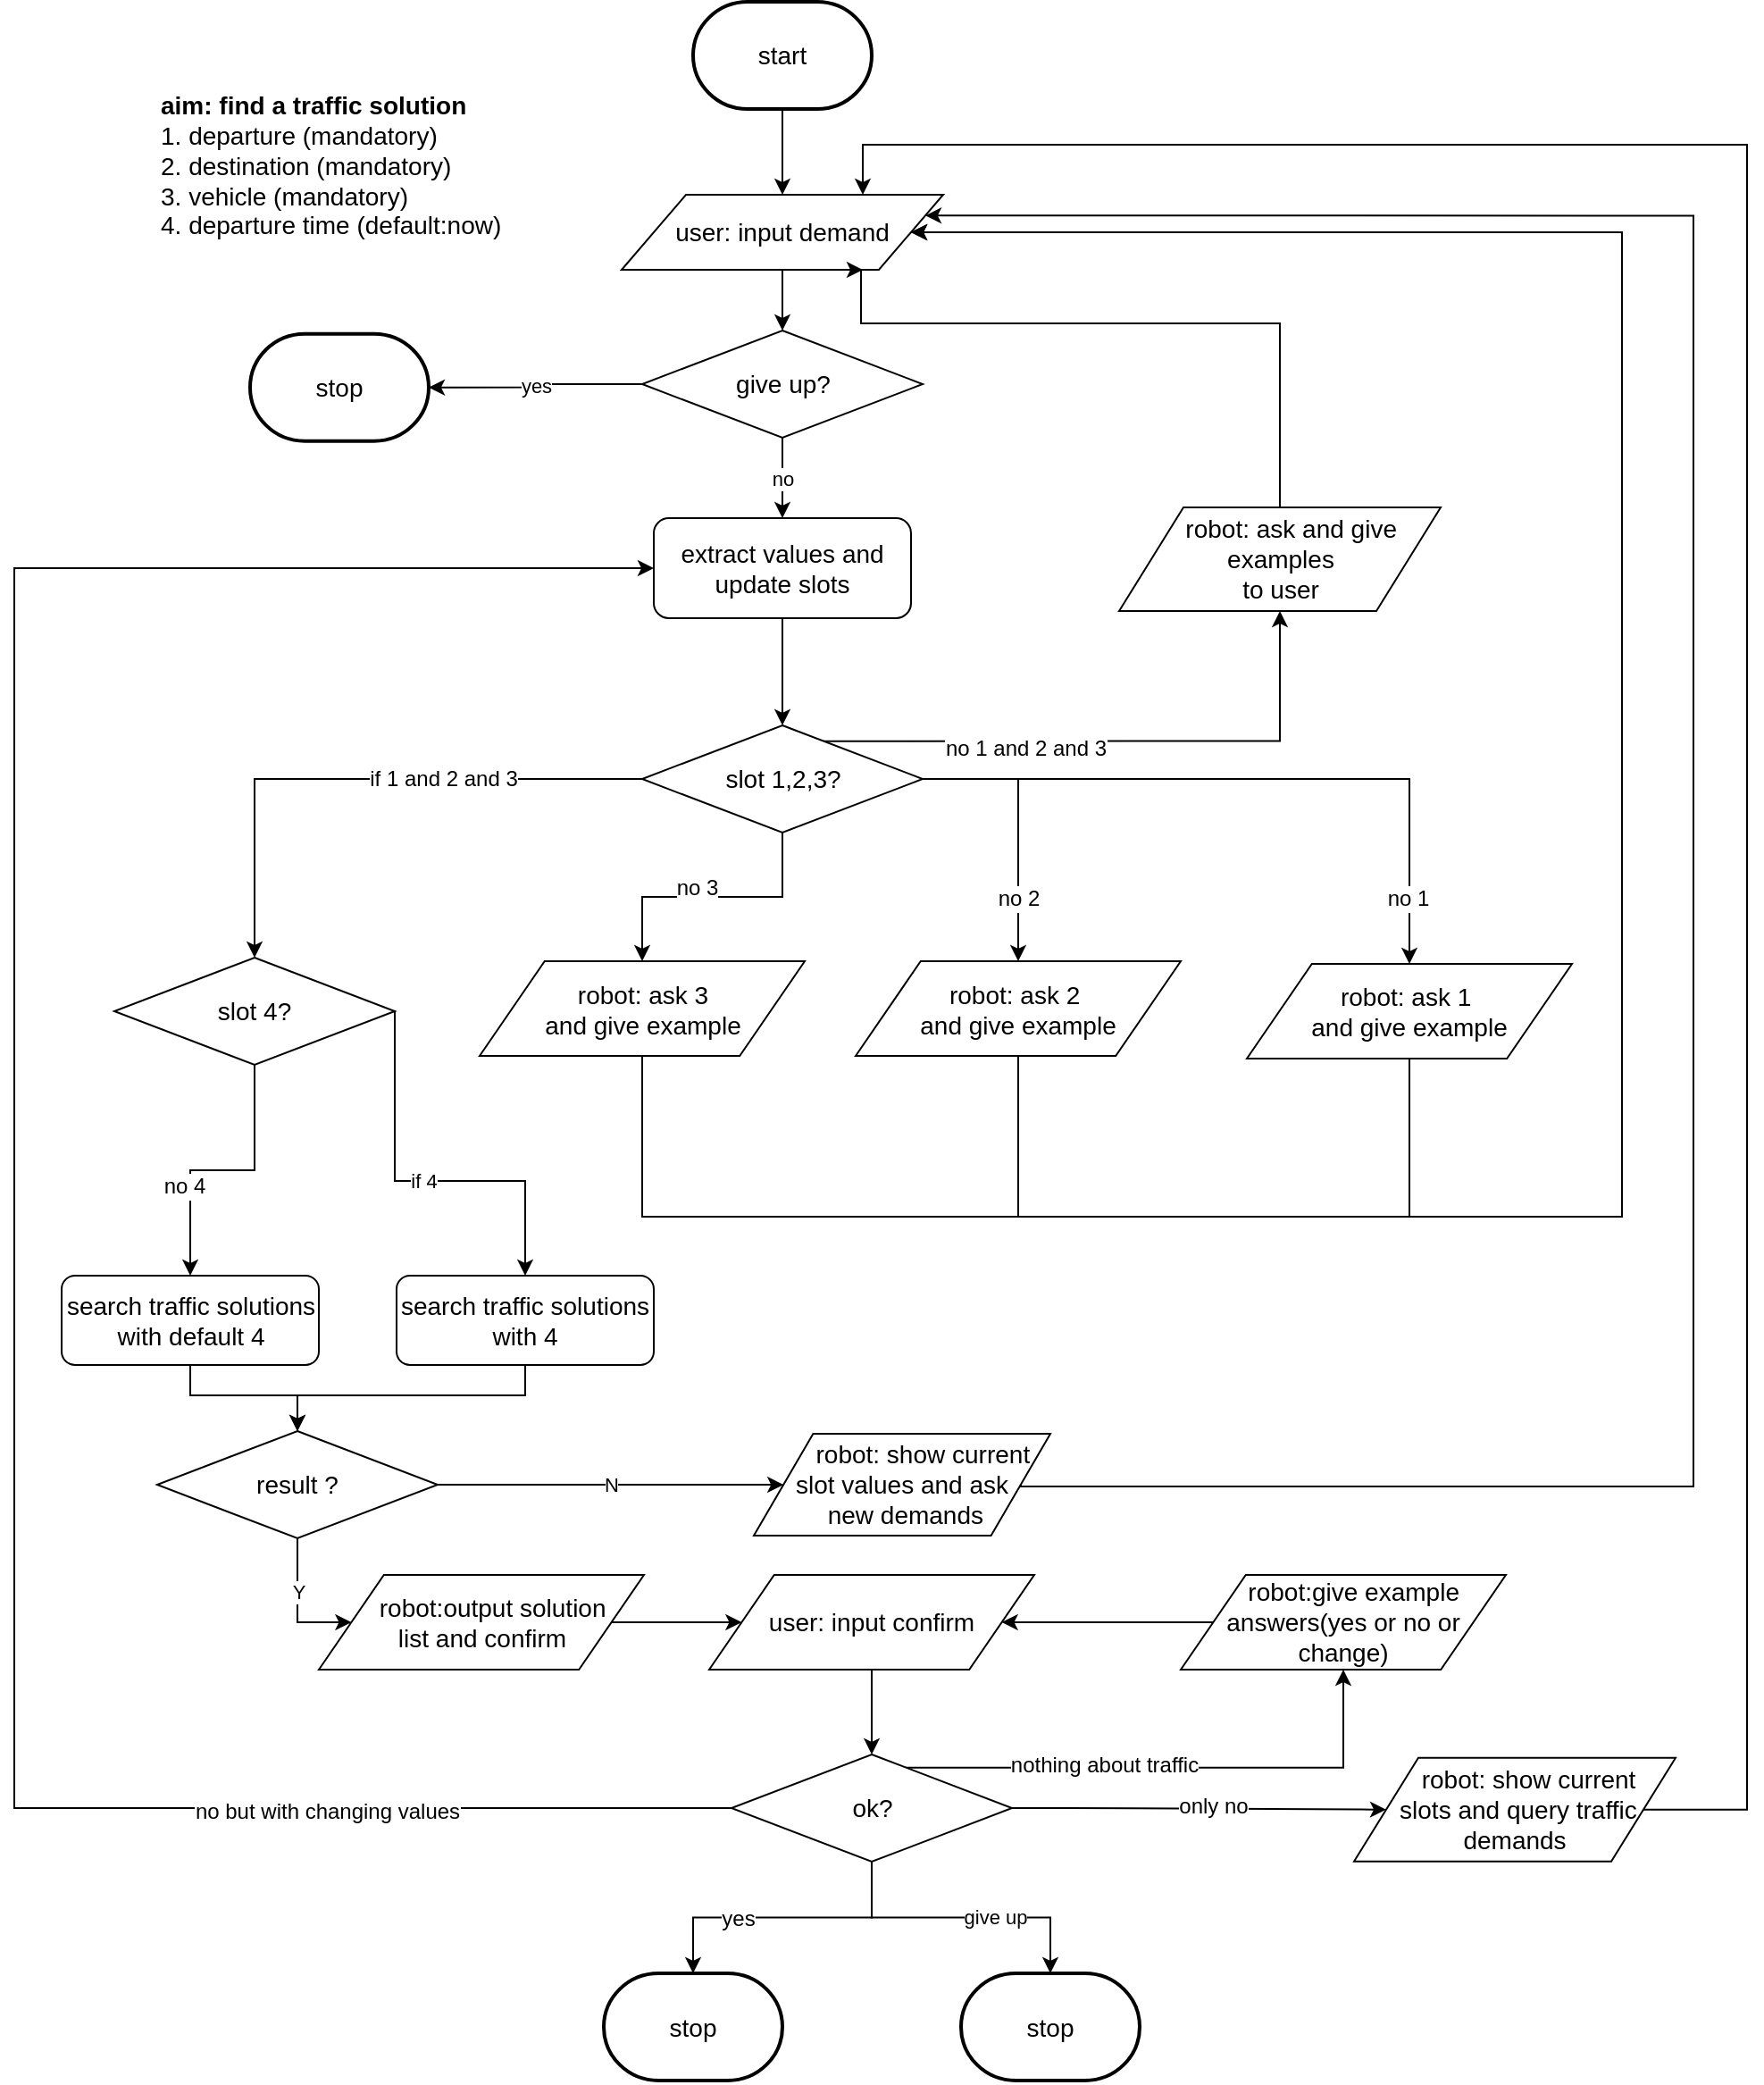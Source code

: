 <mxfile version="12.2.2" type="github" pages="1">
  <diagram id="mRLPYXcY2qG83QS4q_Lh" name="Page-1">
    <mxGraphModel dx="1536" dy="1651" grid="1" gridSize="10" guides="1" tooltips="1" connect="1" arrows="1" fold="1" page="1" pageScale="1" pageWidth="1169" pageHeight="827" math="0" shadow="0">
      <root>
        <mxCell id="0"/>
        <mxCell id="1" parent="0"/>
        <mxCell id="ZfgZCXiSNuTh51ps36tP-8" value="&lt;font style=&quot;font-size: 14px&quot;&gt;&lt;b&gt;aim: find a traffic solution&lt;/b&gt;&lt;br&gt;1. departure (mandatory)&lt;br&gt;2. destination (mandatory)&lt;br&gt;3. vehicle (mandatory)&lt;br&gt;4. departure time (default:now)&lt;br&gt;&lt;br&gt;&lt;/font&gt;" style="text;html=1;strokeColor=none;fillColor=none;align=left;verticalAlign=middle;whiteSpace=wrap;rounded=0;" parent="1" vertex="1">
          <mxGeometry x="260" y="-46" width="204" height="91" as="geometry"/>
        </mxCell>
        <mxCell id="ZfgZCXiSNuTh51ps36tP-15" style="edgeStyle=orthogonalEdgeStyle;rounded=0;orthogonalLoop=1;jettySize=auto;html=1;exitX=1;exitY=0.5;exitDx=0;exitDy=0;entryX=0.5;entryY=0;entryDx=0;entryDy=0;" parent="1" source="ZfgZCXiSNuTh51ps36tP-9" target="QggBV8KZawPynLN42XGY-13" edge="1">
          <mxGeometry relative="1" as="geometry">
            <mxPoint x="962.333" y="440.333" as="targetPoint"/>
          </mxGeometry>
        </mxCell>
        <mxCell id="ZfgZCXiSNuTh51ps36tP-16" value="no 1" style="text;html=1;resizable=0;points=[];align=center;verticalAlign=middle;labelBackgroundColor=#ffffff;" parent="ZfgZCXiSNuTh51ps36tP-15" vertex="1" connectable="0">
          <mxGeometry x="-0.443" y="4" relative="1" as="geometry">
            <mxPoint x="167" y="70.5" as="offset"/>
          </mxGeometry>
        </mxCell>
        <mxCell id="ZfgZCXiSNuTh51ps36tP-17" style="edgeStyle=orthogonalEdgeStyle;rounded=0;orthogonalLoop=1;jettySize=auto;html=1;exitX=0.5;exitY=1;exitDx=0;exitDy=0;entryX=0.5;entryY=0;entryDx=0;entryDy=0;" parent="1" source="ZfgZCXiSNuTh51ps36tP-9" target="QggBV8KZawPynLN42XGY-10" edge="1">
          <mxGeometry relative="1" as="geometry">
            <mxPoint x="532" y="440" as="targetPoint"/>
          </mxGeometry>
        </mxCell>
        <mxCell id="ZfgZCXiSNuTh51ps36tP-18" value="no 3" style="text;html=1;resizable=0;points=[];align=center;verticalAlign=middle;labelBackgroundColor=#ffffff;" parent="ZfgZCXiSNuTh51ps36tP-17" vertex="1" connectable="0">
          <mxGeometry x="0.118" y="-5" relative="1" as="geometry">
            <mxPoint as="offset"/>
          </mxGeometry>
        </mxCell>
        <mxCell id="ZfgZCXiSNuTh51ps36tP-19" style="edgeStyle=orthogonalEdgeStyle;rounded=0;orthogonalLoop=1;jettySize=auto;html=1;exitX=1;exitY=0.5;exitDx=0;exitDy=0;entryX=0.5;entryY=0;entryDx=0;entryDy=0;" parent="1" source="ZfgZCXiSNuTh51ps36tP-9" target="QggBV8KZawPynLN42XGY-11" edge="1">
          <mxGeometry relative="1" as="geometry">
            <mxPoint x="742" y="440" as="targetPoint"/>
          </mxGeometry>
        </mxCell>
        <mxCell id="ZfgZCXiSNuTh51ps36tP-20" value="no 2" style="text;html=1;resizable=0;points=[];align=center;verticalAlign=middle;labelBackgroundColor=#ffffff;" parent="ZfgZCXiSNuTh51ps36tP-19" vertex="1" connectable="0">
          <mxGeometry x="0.541" relative="1" as="geometry">
            <mxPoint as="offset"/>
          </mxGeometry>
        </mxCell>
        <mxCell id="ZfgZCXiSNuTh51ps36tP-27" style="edgeStyle=orthogonalEdgeStyle;rounded=0;orthogonalLoop=1;jettySize=auto;html=1;exitX=0;exitY=0.5;exitDx=0;exitDy=0;" parent="1" source="ZfgZCXiSNuTh51ps36tP-9" target="ZfgZCXiSNuTh51ps36tP-26" edge="1">
          <mxGeometry relative="1" as="geometry"/>
        </mxCell>
        <mxCell id="ZfgZCXiSNuTh51ps36tP-28" value="if 1 and 2 and 3" style="text;html=1;resizable=0;points=[];align=center;verticalAlign=middle;labelBackgroundColor=#ffffff;" parent="ZfgZCXiSNuTh51ps36tP-27" vertex="1" connectable="0">
          <mxGeometry x="0.231" y="-1" relative="1" as="geometry">
            <mxPoint x="83" y="0.5" as="offset"/>
          </mxGeometry>
        </mxCell>
        <mxCell id="8I36uN0yoBxdI9GfPvDn-3" style="edgeStyle=orthogonalEdgeStyle;rounded=0;orthogonalLoop=1;jettySize=auto;html=1;exitX=0.633;exitY=0.147;exitDx=0;exitDy=0;entryX=0.5;entryY=1;entryDx=0;entryDy=0;exitPerimeter=0;" parent="1" source="ZfgZCXiSNuTh51ps36tP-9" target="8I36uN0yoBxdI9GfPvDn-1" edge="1">
          <mxGeometry relative="1" as="geometry"/>
        </mxCell>
        <mxCell id="8I36uN0yoBxdI9GfPvDn-4" value="no 1 and 2 and 3" style="text;html=1;resizable=0;points=[];align=center;verticalAlign=middle;labelBackgroundColor=#ffffff;" parent="8I36uN0yoBxdI9GfPvDn-3" vertex="1" connectable="0">
          <mxGeometry x="-0.303" y="-4" relative="1" as="geometry">
            <mxPoint as="offset"/>
          </mxGeometry>
        </mxCell>
        <mxCell id="ZfgZCXiSNuTh51ps36tP-9" value="&lt;font style=&quot;font-size: 14px&quot;&gt;slot 1,2,3?&lt;br&gt;&lt;/font&gt;" style="rhombus;whiteSpace=wrap;html=1;" parent="1" vertex="1">
          <mxGeometry x="531.5" y="305" width="157" height="60" as="geometry"/>
        </mxCell>
        <mxCell id="Bp368eZwY5FMxALbpwGz-2" style="edgeStyle=orthogonalEdgeStyle;rounded=0;orthogonalLoop=1;jettySize=auto;html=1;exitX=0.5;exitY=1;exitDx=0;exitDy=0;entryX=0.5;entryY=0;entryDx=0;entryDy=0;" edge="1" parent="1" source="ZfgZCXiSNuTh51ps36tP-25" target="Bp368eZwY5FMxALbpwGz-1">
          <mxGeometry relative="1" as="geometry">
            <Array as="points">
              <mxPoint x="279" y="680"/>
              <mxPoint x="339" y="680"/>
            </Array>
          </mxGeometry>
        </mxCell>
        <mxCell id="ZfgZCXiSNuTh51ps36tP-25" value="&lt;font style=&quot;font-size: 14px&quot;&gt;search traffic solutions with default 4&lt;/font&gt;" style="rounded=1;whiteSpace=wrap;html=1;" parent="1" vertex="1">
          <mxGeometry x="206.5" y="613" width="144" height="50" as="geometry"/>
        </mxCell>
        <mxCell id="ZfgZCXiSNuTh51ps36tP-29" style="edgeStyle=orthogonalEdgeStyle;rounded=0;orthogonalLoop=1;jettySize=auto;html=1;exitX=0.5;exitY=1;exitDx=0;exitDy=0;" parent="1" source="ZfgZCXiSNuTh51ps36tP-26" target="ZfgZCXiSNuTh51ps36tP-25" edge="1">
          <mxGeometry relative="1" as="geometry"/>
        </mxCell>
        <mxCell id="ZfgZCXiSNuTh51ps36tP-30" value="no 4" style="text;html=1;resizable=0;points=[];align=center;verticalAlign=middle;labelBackgroundColor=#ffffff;" parent="ZfgZCXiSNuTh51ps36tP-29" vertex="1" connectable="0">
          <mxGeometry x="0.345" y="-4" relative="1" as="geometry">
            <mxPoint as="offset"/>
          </mxGeometry>
        </mxCell>
        <mxCell id="ZfgZCXiSNuTh51ps36tP-32" value="if 4" style="edgeStyle=orthogonalEdgeStyle;rounded=0;orthogonalLoop=1;jettySize=auto;html=1;exitX=1;exitY=0.5;exitDx=0;exitDy=0;entryX=0.5;entryY=0;entryDx=0;entryDy=0;" parent="1" source="ZfgZCXiSNuTh51ps36tP-26" target="ZfgZCXiSNuTh51ps36tP-31" edge="1">
          <mxGeometry relative="1" as="geometry">
            <Array as="points">
              <mxPoint x="393" y="560"/>
              <mxPoint x="466" y="560"/>
            </Array>
          </mxGeometry>
        </mxCell>
        <mxCell id="ZfgZCXiSNuTh51ps36tP-26" value="&lt;font style=&quot;font-size: 14px&quot;&gt;slot 4?&lt;br&gt;&lt;/font&gt;" style="rhombus;whiteSpace=wrap;html=1;" parent="1" vertex="1">
          <mxGeometry x="236" y="435" width="157" height="60" as="geometry"/>
        </mxCell>
        <mxCell id="Bp368eZwY5FMxALbpwGz-4" style="edgeStyle=orthogonalEdgeStyle;rounded=0;orthogonalLoop=1;jettySize=auto;html=1;exitX=0.5;exitY=1;exitDx=0;exitDy=0;entryX=0.5;entryY=0;entryDx=0;entryDy=0;" edge="1" parent="1" source="ZfgZCXiSNuTh51ps36tP-31" target="Bp368eZwY5FMxALbpwGz-1">
          <mxGeometry relative="1" as="geometry">
            <Array as="points">
              <mxPoint x="466" y="680"/>
              <mxPoint x="339" y="680"/>
            </Array>
          </mxGeometry>
        </mxCell>
        <mxCell id="ZfgZCXiSNuTh51ps36tP-31" value="&lt;font style=&quot;font-size: 14px&quot;&gt;search traffic solutions with 4&lt;/font&gt;" style="rounded=1;whiteSpace=wrap;html=1;" parent="1" vertex="1">
          <mxGeometry x="394" y="613" width="144" height="50" as="geometry"/>
        </mxCell>
        <mxCell id="ZfgZCXiSNuTh51ps36tP-45" style="edgeStyle=orthogonalEdgeStyle;rounded=0;orthogonalLoop=1;jettySize=auto;html=1;exitX=1;exitY=0.5;exitDx=0;exitDy=0;entryX=0;entryY=0.5;entryDx=0;entryDy=0;" parent="1" source="QggBV8KZawPynLN42XGY-16" target="QggBV8KZawPynLN42XGY-17" edge="1">
          <mxGeometry relative="1" as="geometry">
            <mxPoint x="514" y="802" as="sourcePoint"/>
            <mxPoint x="587" y="802" as="targetPoint"/>
          </mxGeometry>
        </mxCell>
        <mxCell id="ZfgZCXiSNuTh51ps36tP-46" value="" style="edgeStyle=orthogonalEdgeStyle;rounded=0;orthogonalLoop=1;jettySize=auto;html=1;exitX=0.5;exitY=1;exitDx=0;exitDy=0;" parent="1" source="QggBV8KZawPynLN42XGY-17" target="ZfgZCXiSNuTh51ps36tP-39" edge="1">
          <mxGeometry relative="1" as="geometry">
            <mxPoint x="659" y="826.5" as="sourcePoint"/>
          </mxGeometry>
        </mxCell>
        <mxCell id="ZfgZCXiSNuTh51ps36tP-47" style="edgeStyle=orthogonalEdgeStyle;rounded=0;orthogonalLoop=1;jettySize=auto;html=1;exitX=0;exitY=0.5;exitDx=0;exitDy=0;entryX=0;entryY=0.5;entryDx=0;entryDy=0;" parent="1" source="ZfgZCXiSNuTh51ps36tP-39" target="SC0irEmLNPOG6XTOwJBE-1" edge="1">
          <mxGeometry relative="1" as="geometry">
            <Array as="points">
              <mxPoint x="180" y="911"/>
              <mxPoint x="180" y="217"/>
            </Array>
          </mxGeometry>
        </mxCell>
        <mxCell id="ZfgZCXiSNuTh51ps36tP-48" value="no but with changing values" style="text;html=1;resizable=0;points=[];align=center;verticalAlign=middle;labelBackgroundColor=#ffffff;" parent="ZfgZCXiSNuTh51ps36tP-47" vertex="1" connectable="0">
          <mxGeometry x="-0.688" y="2" relative="1" as="geometry">
            <mxPoint as="offset"/>
          </mxGeometry>
        </mxCell>
        <mxCell id="NU3nB0P4sIsA8TsXFs1R-1" style="edgeStyle=orthogonalEdgeStyle;rounded=0;orthogonalLoop=1;jettySize=auto;html=1;exitX=1;exitY=0.5;exitDx=0;exitDy=0;entryX=0;entryY=0.5;entryDx=0;entryDy=0;" parent="1" source="ZfgZCXiSNuTh51ps36tP-39" target="QggBV8KZawPynLN42XGY-4" edge="1">
          <mxGeometry relative="1" as="geometry">
            <Array as="points">
              <mxPoint x="770" y="911"/>
              <mxPoint x="770" y="911"/>
            </Array>
            <mxPoint x="750" y="90" as="targetPoint"/>
          </mxGeometry>
        </mxCell>
        <mxCell id="NU3nB0P4sIsA8TsXFs1R-2" value="only no" style="text;html=1;resizable=0;points=[];align=center;verticalAlign=middle;labelBackgroundColor=#ffffff;" parent="NU3nB0P4sIsA8TsXFs1R-1" vertex="1" connectable="0">
          <mxGeometry x="-0.943" relative="1" as="geometry">
            <mxPoint x="106" y="-1.5" as="offset"/>
          </mxGeometry>
        </mxCell>
        <mxCell id="f-6FJ4sSomG_5JssJ1dM-2" style="edgeStyle=orthogonalEdgeStyle;rounded=0;orthogonalLoop=1;jettySize=auto;html=1;exitX=0.62;exitY=0.123;exitDx=0;exitDy=0;entryX=0.5;entryY=1;entryDx=0;entryDy=0;exitPerimeter=0;" parent="1" source="ZfgZCXiSNuTh51ps36tP-39" target="f-6FJ4sSomG_5JssJ1dM-1" edge="1">
          <mxGeometry relative="1" as="geometry"/>
        </mxCell>
        <mxCell id="f-6FJ4sSomG_5JssJ1dM-3" value="nothing about traffic" style="text;html=1;resizable=0;points=[];align=center;verticalAlign=middle;labelBackgroundColor=#ffffff;" parent="f-6FJ4sSomG_5JssJ1dM-2" vertex="1" connectable="0">
          <mxGeometry x="-0.383" y="-1" relative="1" as="geometry">
            <mxPoint x="18.5" y="-3" as="offset"/>
          </mxGeometry>
        </mxCell>
        <mxCell id="8VmAoK-VRIJGXfAfbS5j-1" style="edgeStyle=orthogonalEdgeStyle;rounded=0;orthogonalLoop=1;jettySize=auto;html=1;exitX=0.5;exitY=1;exitDx=0;exitDy=0;" parent="1" source="ZfgZCXiSNuTh51ps36tP-39" target="QggBV8KZawPynLN42XGY-2" edge="1">
          <mxGeometry relative="1" as="geometry"/>
        </mxCell>
        <mxCell id="8VmAoK-VRIJGXfAfbS5j-2" value="yes" style="text;html=1;resizable=0;points=[];align=center;verticalAlign=middle;labelBackgroundColor=#ffffff;" parent="8VmAoK-VRIJGXfAfbS5j-1" vertex="1" connectable="0">
          <mxGeometry x="-0.002" y="-7" relative="1" as="geometry">
            <mxPoint x="-26" y="7.5" as="offset"/>
          </mxGeometry>
        </mxCell>
        <mxCell id="GaQQSZ_3tVOn8GKGzT3s-2" value="give up" style="edgeStyle=orthogonalEdgeStyle;rounded=0;orthogonalLoop=1;jettySize=auto;html=1;exitX=0.5;exitY=1;exitDx=0;exitDy=0;entryX=0.5;entryY=0;entryDx=0;entryDy=0;entryPerimeter=0;" parent="1" source="ZfgZCXiSNuTh51ps36tP-39" target="GaQQSZ_3tVOn8GKGzT3s-1" edge="1">
          <mxGeometry x="0.239" relative="1" as="geometry">
            <mxPoint as="offset"/>
          </mxGeometry>
        </mxCell>
        <mxCell id="ZfgZCXiSNuTh51ps36tP-39" value="&lt;font style=&quot;font-size: 14px&quot;&gt;ok?&lt;br&gt;&lt;/font&gt;" style="rhombus;whiteSpace=wrap;html=1;" parent="1" vertex="1">
          <mxGeometry x="581.5" y="881" width="157" height="60" as="geometry"/>
        </mxCell>
        <mxCell id="SC0irEmLNPOG6XTOwJBE-5" style="edgeStyle=orthogonalEdgeStyle;rounded=0;orthogonalLoop=1;jettySize=auto;html=1;exitX=0.5;exitY=1;exitDx=0;exitDy=0;exitPerimeter=0;" parent="1" source="QggBV8KZawPynLN42XGY-1" target="QggBV8KZawPynLN42XGY-7" edge="1">
          <mxGeometry relative="1" as="geometry"/>
        </mxCell>
        <mxCell id="QggBV8KZawPynLN42XGY-1" value="&lt;span style=&quot;font-size: 14px&quot;&gt;start&lt;/span&gt;" style="strokeWidth=2;html=1;shape=mxgraph.flowchart.terminator;whiteSpace=wrap;" parent="1" vertex="1">
          <mxGeometry x="560" y="-99.981" width="100" height="60" as="geometry"/>
        </mxCell>
        <mxCell id="QggBV8KZawPynLN42XGY-2" value="&lt;font style=&quot;font-size: 14px&quot;&gt;stop&lt;/font&gt;" style="strokeWidth=2;html=1;shape=mxgraph.flowchart.terminator;whiteSpace=wrap;" parent="1" vertex="1">
          <mxGeometry x="510" y="1003.5" width="100" height="60" as="geometry"/>
        </mxCell>
        <mxCell id="SC0irEmLNPOG6XTOwJBE-4" style="edgeStyle=orthogonalEdgeStyle;rounded=0;orthogonalLoop=1;jettySize=auto;html=1;exitX=1;exitY=0.5;exitDx=0;exitDy=0;entryX=0.75;entryY=0;entryDx=0;entryDy=0;" parent="1" source="QggBV8KZawPynLN42XGY-4" target="QggBV8KZawPynLN42XGY-7" edge="1">
          <mxGeometry relative="1" as="geometry">
            <Array as="points">
              <mxPoint x="1092" y="911"/>
              <mxPoint x="1150" y="911"/>
              <mxPoint x="1150" y="-20"/>
              <mxPoint x="655" y="-20"/>
            </Array>
          </mxGeometry>
        </mxCell>
        <mxCell id="QggBV8KZawPynLN42XGY-4" value="&lt;span style=&quot;font-size: 14px&quot;&gt;&amp;nbsp; &amp;nbsp; robot: show current&lt;br&gt;&amp;nbsp;&lt;/span&gt;&lt;span style=&quot;font-size: 14px&quot;&gt;slots and&amp;nbsp;&lt;/span&gt;&lt;span style=&quot;font-size: 14px ; white-space: normal&quot;&gt;query traffic &lt;br&gt;demands&lt;/span&gt;" style="shape=parallelogram;perimeter=parallelogramPerimeter;whiteSpace=wrap;html=1;" parent="1" vertex="1">
          <mxGeometry x="930" y="882.857" width="180" height="58" as="geometry"/>
        </mxCell>
        <mxCell id="GaQQSZ_3tVOn8GKGzT3s-4" style="edgeStyle=orthogonalEdgeStyle;rounded=0;orthogonalLoop=1;jettySize=auto;html=1;exitX=0.5;exitY=1;exitDx=0;exitDy=0;entryX=0.5;entryY=0;entryDx=0;entryDy=0;" parent="1" source="QggBV8KZawPynLN42XGY-7" target="GaQQSZ_3tVOn8GKGzT3s-3" edge="1">
          <mxGeometry relative="1" as="geometry"/>
        </mxCell>
        <mxCell id="QggBV8KZawPynLN42XGY-7" value="&lt;span style=&quot;font-size: 14px ; white-space: normal&quot;&gt;user: input demand&lt;/span&gt;" style="shape=parallelogram;perimeter=parallelogramPerimeter;whiteSpace=wrap;html=1;" parent="1" vertex="1">
          <mxGeometry x="520" y="8" width="180" height="42" as="geometry"/>
        </mxCell>
        <mxCell id="QggBV8KZawPynLN42XGY-14" style="edgeStyle=orthogonalEdgeStyle;rounded=0;orthogonalLoop=1;jettySize=auto;html=1;exitX=0.5;exitY=1;exitDx=0;exitDy=0;entryX=1;entryY=0.5;entryDx=0;entryDy=0;" parent="1" source="QggBV8KZawPynLN42XGY-10" target="QggBV8KZawPynLN42XGY-7" edge="1">
          <mxGeometry relative="1" as="geometry">
            <Array as="points">
              <mxPoint x="532" y="580"/>
              <mxPoint x="1080" y="580"/>
              <mxPoint x="1080" y="29"/>
            </Array>
          </mxGeometry>
        </mxCell>
        <mxCell id="QggBV8KZawPynLN42XGY-10" value="&lt;font style=&quot;font-size: 14px&quot;&gt;robot: ask 3&lt;br&gt;and give example&lt;br&gt;&lt;/font&gt;" style="shape=parallelogram;perimeter=parallelogramPerimeter;whiteSpace=wrap;html=1;" parent="1" vertex="1">
          <mxGeometry x="440.5" y="437" width="182" height="53" as="geometry"/>
        </mxCell>
        <mxCell id="QggBV8KZawPynLN42XGY-12" style="edgeStyle=orthogonalEdgeStyle;rounded=0;orthogonalLoop=1;jettySize=auto;html=1;exitX=0.5;exitY=1;exitDx=0;exitDy=0;entryX=1;entryY=0.5;entryDx=0;entryDy=0;" parent="1" source="QggBV8KZawPynLN42XGY-11" target="QggBV8KZawPynLN42XGY-7" edge="1">
          <mxGeometry relative="1" as="geometry">
            <Array as="points">
              <mxPoint x="742" y="580"/>
              <mxPoint x="1080" y="580"/>
              <mxPoint x="1080" y="29"/>
            </Array>
          </mxGeometry>
        </mxCell>
        <mxCell id="QggBV8KZawPynLN42XGY-11" value="&lt;span style=&quot;font-size: 14px&quot;&gt;robot: ask 2&amp;nbsp;&lt;br&gt;&lt;/span&gt;&lt;span style=&quot;font-size: 14px&quot;&gt;and give example&lt;/span&gt;" style="shape=parallelogram;perimeter=parallelogramPerimeter;whiteSpace=wrap;html=1;" parent="1" vertex="1">
          <mxGeometry x="651" y="437" width="182" height="53" as="geometry"/>
        </mxCell>
        <mxCell id="QggBV8KZawPynLN42XGY-15" style="edgeStyle=orthogonalEdgeStyle;rounded=0;orthogonalLoop=1;jettySize=auto;html=1;exitX=0.5;exitY=1;exitDx=0;exitDy=0;entryX=1;entryY=0.5;entryDx=0;entryDy=0;" parent="1" source="QggBV8KZawPynLN42XGY-13" target="QggBV8KZawPynLN42XGY-7" edge="1">
          <mxGeometry relative="1" as="geometry">
            <Array as="points">
              <mxPoint x="961" y="580"/>
              <mxPoint x="1080" y="580"/>
              <mxPoint x="1080" y="29"/>
            </Array>
          </mxGeometry>
        </mxCell>
        <mxCell id="QggBV8KZawPynLN42XGY-13" value="&lt;span style=&quot;font-size: 14px&quot;&gt;robot: ask 1&amp;nbsp;&lt;br&gt;&lt;/span&gt;&lt;span style=&quot;font-size: 14px&quot;&gt;and give example&lt;/span&gt;" style="shape=parallelogram;perimeter=parallelogramPerimeter;whiteSpace=wrap;html=1;" parent="1" vertex="1">
          <mxGeometry x="870" y="438.5" width="182" height="53" as="geometry"/>
        </mxCell>
        <mxCell id="QggBV8KZawPynLN42XGY-16" value="&lt;span style=&quot;font-size: 14px&quot;&gt;&amp;nbsp; &amp;nbsp;robot:output solution &lt;br&gt;list and confirm&lt;/span&gt;" style="shape=parallelogram;perimeter=parallelogramPerimeter;whiteSpace=wrap;html=1;" parent="1" vertex="1">
          <mxGeometry x="350.5" y="780.5" width="182" height="53" as="geometry"/>
        </mxCell>
        <mxCell id="QggBV8KZawPynLN42XGY-17" value="&lt;span style=&quot;font-size: 14px&quot;&gt;user: input confirm&lt;/span&gt;" style="shape=parallelogram;perimeter=parallelogramPerimeter;whiteSpace=wrap;html=1;" parent="1" vertex="1">
          <mxGeometry x="569" y="780.5" width="182" height="53" as="geometry"/>
        </mxCell>
        <mxCell id="SC0irEmLNPOG6XTOwJBE-3" style="edgeStyle=orthogonalEdgeStyle;rounded=0;orthogonalLoop=1;jettySize=auto;html=1;exitX=0.5;exitY=1;exitDx=0;exitDy=0;entryX=0.5;entryY=0;entryDx=0;entryDy=0;" parent="1" source="SC0irEmLNPOG6XTOwJBE-1" target="ZfgZCXiSNuTh51ps36tP-9" edge="1">
          <mxGeometry relative="1" as="geometry"/>
        </mxCell>
        <mxCell id="SC0irEmLNPOG6XTOwJBE-1" value="&lt;font style=&quot;font-size: 14px&quot;&gt;extract values and update slots&lt;/font&gt;" style="rounded=1;whiteSpace=wrap;html=1;" parent="1" vertex="1">
          <mxGeometry x="538" y="189" width="144" height="56" as="geometry"/>
        </mxCell>
        <mxCell id="8I36uN0yoBxdI9GfPvDn-5" style="edgeStyle=orthogonalEdgeStyle;rounded=0;orthogonalLoop=1;jettySize=auto;html=1;exitX=0.5;exitY=0;exitDx=0;exitDy=0;entryX=0.75;entryY=1;entryDx=0;entryDy=0;" parent="1" source="8I36uN0yoBxdI9GfPvDn-1" target="QggBV8KZawPynLN42XGY-7" edge="1">
          <mxGeometry relative="1" as="geometry">
            <Array as="points">
              <mxPoint x="889" y="80"/>
              <mxPoint x="654" y="80"/>
            </Array>
          </mxGeometry>
        </mxCell>
        <mxCell id="8I36uN0yoBxdI9GfPvDn-1" value="&lt;span style=&quot;font-size: 14px ; white-space: normal&quot;&gt;&amp;nbsp; &amp;nbsp;robot: ask and give examples &lt;br&gt;to user&lt;/span&gt;" style="shape=parallelogram;perimeter=parallelogramPerimeter;whiteSpace=wrap;html=1;" parent="1" vertex="1">
          <mxGeometry x="798.5" y="183" width="180" height="58" as="geometry"/>
        </mxCell>
        <mxCell id="f-6FJ4sSomG_5JssJ1dM-4" style="edgeStyle=orthogonalEdgeStyle;rounded=0;orthogonalLoop=1;jettySize=auto;html=1;exitX=0;exitY=0.5;exitDx=0;exitDy=0;entryX=1;entryY=0.5;entryDx=0;entryDy=0;" parent="1" source="f-6FJ4sSomG_5JssJ1dM-1" target="QggBV8KZawPynLN42XGY-17" edge="1">
          <mxGeometry relative="1" as="geometry"/>
        </mxCell>
        <mxCell id="f-6FJ4sSomG_5JssJ1dM-1" value="&lt;span style=&quot;font-size: 14px&quot;&gt;&amp;nbsp; &amp;nbsp;robot:give example answers(yes or no or change)&lt;/span&gt;" style="shape=parallelogram;perimeter=parallelogramPerimeter;whiteSpace=wrap;html=1;" parent="1" vertex="1">
          <mxGeometry x="833" y="780.5" width="182" height="53" as="geometry"/>
        </mxCell>
        <mxCell id="GaQQSZ_3tVOn8GKGzT3s-1" value="&lt;font style=&quot;font-size: 14px&quot;&gt;stop&lt;/font&gt;" style="strokeWidth=2;html=1;shape=mxgraph.flowchart.terminator;whiteSpace=wrap;" parent="1" vertex="1">
          <mxGeometry x="710" y="1003.5" width="100" height="60" as="geometry"/>
        </mxCell>
        <mxCell id="GaQQSZ_3tVOn8GKGzT3s-5" value="no" style="edgeStyle=orthogonalEdgeStyle;rounded=0;orthogonalLoop=1;jettySize=auto;html=1;exitX=0.5;exitY=1;exitDx=0;exitDy=0;entryX=0.5;entryY=0;entryDx=0;entryDy=0;" parent="1" source="GaQQSZ_3tVOn8GKGzT3s-3" target="SC0irEmLNPOG6XTOwJBE-1" edge="1">
          <mxGeometry relative="1" as="geometry">
            <Array as="points">
              <mxPoint x="610" y="160"/>
              <mxPoint x="610" y="160"/>
            </Array>
          </mxGeometry>
        </mxCell>
        <mxCell id="GaQQSZ_3tVOn8GKGzT3s-7" value="yes" style="edgeStyle=orthogonalEdgeStyle;rounded=0;orthogonalLoop=1;jettySize=auto;html=1;exitX=0;exitY=0.5;exitDx=0;exitDy=0;entryX=1;entryY=0.5;entryDx=0;entryDy=0;entryPerimeter=0;" parent="1" source="GaQQSZ_3tVOn8GKGzT3s-3" target="GaQQSZ_3tVOn8GKGzT3s-6" edge="1">
          <mxGeometry relative="1" as="geometry"/>
        </mxCell>
        <mxCell id="GaQQSZ_3tVOn8GKGzT3s-3" value="&lt;font style=&quot;font-size: 14px&quot;&gt;give up?&lt;br&gt;&lt;/font&gt;" style="rhombus;whiteSpace=wrap;html=1;" parent="1" vertex="1">
          <mxGeometry x="531.5" y="84" width="157" height="60" as="geometry"/>
        </mxCell>
        <mxCell id="GaQQSZ_3tVOn8GKGzT3s-6" value="&lt;font style=&quot;font-size: 14px&quot;&gt;stop&lt;/font&gt;" style="strokeWidth=2;html=1;shape=mxgraph.flowchart.terminator;whiteSpace=wrap;" parent="1" vertex="1">
          <mxGeometry x="312" y="85.833" width="100" height="60" as="geometry"/>
        </mxCell>
        <mxCell id="Bp368eZwY5FMxALbpwGz-5" value="Y" style="edgeStyle=orthogonalEdgeStyle;rounded=0;orthogonalLoop=1;jettySize=auto;html=1;exitX=0.5;exitY=1;exitDx=0;exitDy=0;entryX=0;entryY=0.5;entryDx=0;entryDy=0;" edge="1" parent="1" source="Bp368eZwY5FMxALbpwGz-1" target="QggBV8KZawPynLN42XGY-16">
          <mxGeometry x="-0.224" relative="1" as="geometry">
            <Array as="points">
              <mxPoint x="338" y="807"/>
            </Array>
            <mxPoint as="offset"/>
          </mxGeometry>
        </mxCell>
        <mxCell id="Bp368eZwY5FMxALbpwGz-7" value="N" style="edgeStyle=orthogonalEdgeStyle;rounded=0;orthogonalLoop=1;jettySize=auto;html=1;exitX=1;exitY=0.5;exitDx=0;exitDy=0;entryX=0;entryY=0.5;entryDx=0;entryDy=0;" edge="1" parent="1" source="Bp368eZwY5FMxALbpwGz-1" target="Bp368eZwY5FMxALbpwGz-6">
          <mxGeometry relative="1" as="geometry"/>
        </mxCell>
        <mxCell id="Bp368eZwY5FMxALbpwGz-1" value="&lt;font&gt;&lt;font style=&quot;font-size: 14px&quot;&gt;result ?&lt;/font&gt;&lt;br&gt;&lt;/font&gt;" style="rhombus;whiteSpace=wrap;html=1;" vertex="1" parent="1">
          <mxGeometry x="260" y="700" width="157" height="60" as="geometry"/>
        </mxCell>
        <mxCell id="Bp368eZwY5FMxALbpwGz-8" style="edgeStyle=orthogonalEdgeStyle;rounded=0;orthogonalLoop=1;jettySize=auto;html=1;exitX=1;exitY=0.5;exitDx=0;exitDy=0;entryX=1;entryY=0.25;entryDx=0;entryDy=0;" edge="1" parent="1" source="Bp368eZwY5FMxALbpwGz-6" target="QggBV8KZawPynLN42XGY-7">
          <mxGeometry relative="1" as="geometry">
            <Array as="points">
              <mxPoint x="743" y="731"/>
              <mxPoint x="1120" y="731"/>
              <mxPoint x="1120" y="20"/>
            </Array>
          </mxGeometry>
        </mxCell>
        <mxCell id="Bp368eZwY5FMxALbpwGz-6" value="&lt;font style=&quot;font-size: 14px&quot;&gt;&amp;nbsp; &amp;nbsp; &amp;nbsp; robot: show current &lt;br&gt;slot values and ask&lt;br&gt;&amp;nbsp;new demands&lt;br&gt;&lt;/font&gt;" style="shape=parallelogram;perimeter=parallelogramPerimeter;whiteSpace=wrap;html=1;" vertex="1" parent="1">
          <mxGeometry x="594" y="701.5" width="166" height="57" as="geometry"/>
        </mxCell>
      </root>
    </mxGraphModel>
  </diagram>
</mxfile>
